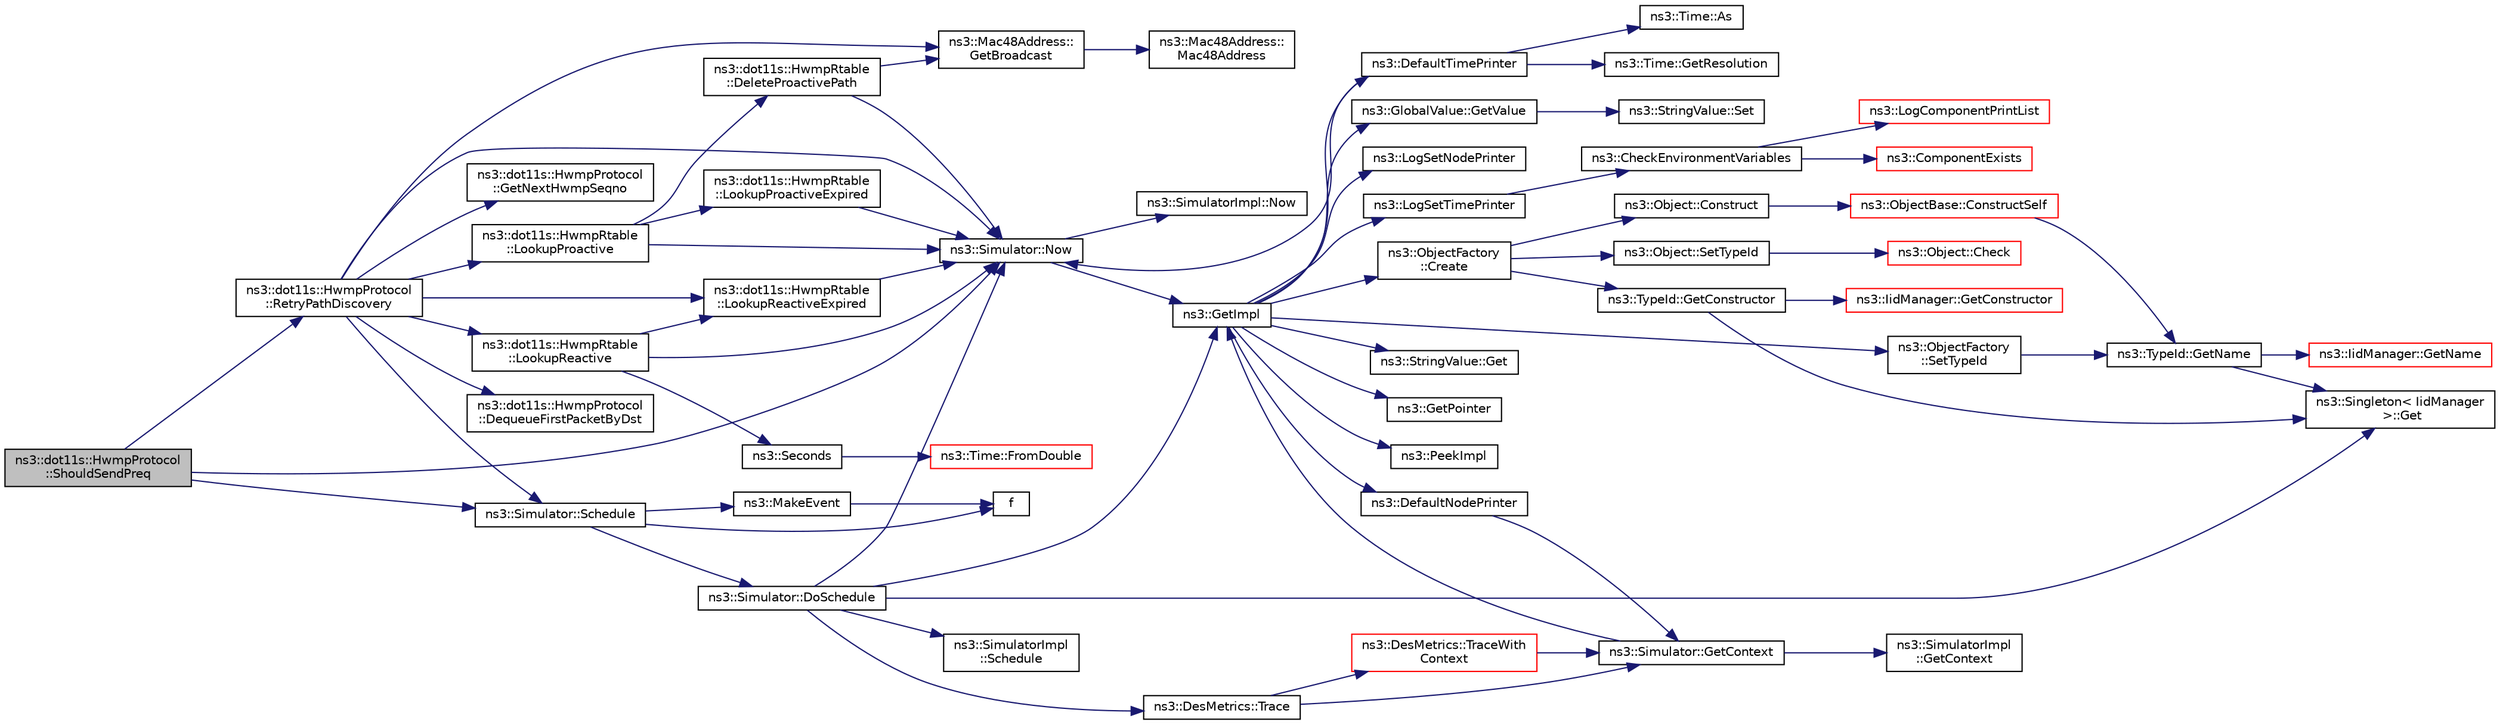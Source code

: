 digraph "ns3::dot11s::HwmpProtocol::ShouldSendPreq"
{
 // LATEX_PDF_SIZE
  edge [fontname="Helvetica",fontsize="10",labelfontname="Helvetica",labelfontsize="10"];
  node [fontname="Helvetica",fontsize="10",shape=record];
  rankdir="LR";
  Node1 [label="ns3::dot11s::HwmpProtocol\l::ShouldSendPreq",height=0.2,width=0.4,color="black", fillcolor="grey75", style="filled", fontcolor="black",tooltip="checks when the last path discovery procedure was started for a given destination."];
  Node1 -> Node2 [color="midnightblue",fontsize="10",style="solid",fontname="Helvetica"];
  Node2 [label="ns3::Simulator::Now",height=0.2,width=0.4,color="black", fillcolor="white", style="filled",URL="$classns3_1_1_simulator.html#ac3178fa975b419f7875e7105be122800",tooltip="Return the current simulation virtual time."];
  Node2 -> Node3 [color="midnightblue",fontsize="10",style="solid",fontname="Helvetica"];
  Node3 [label="ns3::GetImpl",height=0.2,width=0.4,color="black", fillcolor="white", style="filled",URL="$group__simulator.html#ga42eb4eddad41528d4d99794a3dae3fd0",tooltip="Get the SimulatorImpl singleton."];
  Node3 -> Node4 [color="midnightblue",fontsize="10",style="solid",fontname="Helvetica"];
  Node4 [label="ns3::ObjectFactory\l::Create",height=0.2,width=0.4,color="black", fillcolor="white", style="filled",URL="$classns3_1_1_object_factory.html#a52eda277f4aaab54266134ba48102ad7",tooltip="Create an Object instance of the configured TypeId."];
  Node4 -> Node5 [color="midnightblue",fontsize="10",style="solid",fontname="Helvetica"];
  Node5 [label="ns3::Object::Construct",height=0.2,width=0.4,color="black", fillcolor="white", style="filled",URL="$classns3_1_1_object.html#a636e8411dc5228771f45c9b805d348fa",tooltip="Initialize all member variables registered as Attributes of this TypeId."];
  Node5 -> Node6 [color="midnightblue",fontsize="10",style="solid",fontname="Helvetica"];
  Node6 [label="ns3::ObjectBase::ConstructSelf",height=0.2,width=0.4,color="red", fillcolor="white", style="filled",URL="$classns3_1_1_object_base.html#a5cda18dec6d0744cb652a3ed60056958",tooltip="Complete construction of ObjectBase; invoked by derived classes."];
  Node6 -> Node13 [color="midnightblue",fontsize="10",style="solid",fontname="Helvetica"];
  Node13 [label="ns3::TypeId::GetName",height=0.2,width=0.4,color="black", fillcolor="white", style="filled",URL="$classns3_1_1_type_id.html#abc4965475a579c2afdc668d7a7d58374",tooltip="Get the name."];
  Node13 -> Node10 [color="midnightblue",fontsize="10",style="solid",fontname="Helvetica"];
  Node10 [label="ns3::Singleton\< IidManager\l \>::Get",height=0.2,width=0.4,color="black", fillcolor="white", style="filled",URL="$classns3_1_1_singleton.html#a80a2cd3c25a27ea72add7a9f7a141ffa",tooltip="Get a pointer to the singleton instance."];
  Node13 -> Node14 [color="midnightblue",fontsize="10",style="solid",fontname="Helvetica"];
  Node14 [label="ns3::IidManager::GetName",height=0.2,width=0.4,color="red", fillcolor="white", style="filled",URL="$classns3_1_1_iid_manager.html#a6658aaa8120efd885e98addb76a6f1d4",tooltip="Get the name of a type id."];
  Node4 -> Node29 [color="midnightblue",fontsize="10",style="solid",fontname="Helvetica"];
  Node29 [label="ns3::TypeId::GetConstructor",height=0.2,width=0.4,color="black", fillcolor="white", style="filled",URL="$classns3_1_1_type_id.html#a66b2628edf921fc88945ec8a8f3a1683",tooltip="Get the constructor callback."];
  Node29 -> Node10 [color="midnightblue",fontsize="10",style="solid",fontname="Helvetica"];
  Node29 -> Node30 [color="midnightblue",fontsize="10",style="solid",fontname="Helvetica"];
  Node30 [label="ns3::IidManager::GetConstructor",height=0.2,width=0.4,color="red", fillcolor="white", style="filled",URL="$classns3_1_1_iid_manager.html#a5222ca2d43248c46812b39b993eb2e08",tooltip="Get the constructor Callback of a type id."];
  Node4 -> Node31 [color="midnightblue",fontsize="10",style="solid",fontname="Helvetica"];
  Node31 [label="ns3::Object::SetTypeId",height=0.2,width=0.4,color="black", fillcolor="white", style="filled",URL="$classns3_1_1_object.html#a19b1ebd8ec8fe404845e665880a6c5ad",tooltip="Set the TypeId of this Object."];
  Node31 -> Node32 [color="midnightblue",fontsize="10",style="solid",fontname="Helvetica"];
  Node32 [label="ns3::Object::Check",height=0.2,width=0.4,color="red", fillcolor="white", style="filled",URL="$classns3_1_1_object.html#a95070404e096887e1f126eae20c37f70",tooltip="Verify that this Object is still live, by checking it's reference count."];
  Node3 -> Node34 [color="midnightblue",fontsize="10",style="solid",fontname="Helvetica"];
  Node34 [label="ns3::DefaultNodePrinter",height=0.2,width=0.4,color="black", fillcolor="white", style="filled",URL="$group__logging.html#gac4c06cbbed12229d85991ced145f6be2",tooltip="Default node id printer implementation."];
  Node34 -> Node35 [color="midnightblue",fontsize="10",style="solid",fontname="Helvetica"];
  Node35 [label="ns3::Simulator::GetContext",height=0.2,width=0.4,color="black", fillcolor="white", style="filled",URL="$classns3_1_1_simulator.html#a8514b74ee2c42916b351b33c4a963bb0",tooltip="Get the current simulation context."];
  Node35 -> Node36 [color="midnightblue",fontsize="10",style="solid",fontname="Helvetica"];
  Node36 [label="ns3::SimulatorImpl\l::GetContext",height=0.2,width=0.4,color="black", fillcolor="white", style="filled",URL="$classns3_1_1_simulator_impl.html#a8b66270c97766c0adb997e2535648557",tooltip="Get the current simulation context."];
  Node35 -> Node3 [color="midnightblue",fontsize="10",style="solid",fontname="Helvetica"];
  Node3 -> Node37 [color="midnightblue",fontsize="10",style="solid",fontname="Helvetica"];
  Node37 [label="ns3::DefaultTimePrinter",height=0.2,width=0.4,color="black", fillcolor="white", style="filled",URL="$namespacens3.html#ae01c3c7786b644dfb8a0bb8f1201b269",tooltip="Default Time printer."];
  Node37 -> Node38 [color="midnightblue",fontsize="10",style="solid",fontname="Helvetica"];
  Node38 [label="ns3::Time::As",height=0.2,width=0.4,color="black", fillcolor="white", style="filled",URL="$classns3_1_1_time.html#ad5198e31c2512226ca0e58b31fad7fd0",tooltip="Attach a unit to a Time, to facilitate output in a specific unit."];
  Node37 -> Node39 [color="midnightblue",fontsize="10",style="solid",fontname="Helvetica"];
  Node39 [label="ns3::Time::GetResolution",height=0.2,width=0.4,color="black", fillcolor="white", style="filled",URL="$classns3_1_1_time.html#a1444f0f08b5e19f031157609e32fcf98",tooltip=" "];
  Node37 -> Node2 [color="midnightblue",fontsize="10",style="solid",fontname="Helvetica"];
  Node3 -> Node40 [color="midnightblue",fontsize="10",style="solid",fontname="Helvetica"];
  Node40 [label="ns3::StringValue::Get",height=0.2,width=0.4,color="black", fillcolor="white", style="filled",URL="$classns3_1_1_string_value.html#a6f208c2778fe1c7882e5cb429b8326ae",tooltip=" "];
  Node3 -> Node41 [color="midnightblue",fontsize="10",style="solid",fontname="Helvetica"];
  Node41 [label="ns3::GetPointer",height=0.2,width=0.4,color="black", fillcolor="white", style="filled",URL="$namespacens3.html#ab4e173cdfd43d17c1a40d5348510a670",tooltip=" "];
  Node3 -> Node42 [color="midnightblue",fontsize="10",style="solid",fontname="Helvetica"];
  Node42 [label="ns3::GlobalValue::GetValue",height=0.2,width=0.4,color="black", fillcolor="white", style="filled",URL="$classns3_1_1_global_value.html#a48a99242193fb69609a17332733e8600",tooltip="Get the value."];
  Node42 -> Node43 [color="midnightblue",fontsize="10",style="solid",fontname="Helvetica"];
  Node43 [label="ns3::StringValue::Set",height=0.2,width=0.4,color="black", fillcolor="white", style="filled",URL="$classns3_1_1_string_value.html#a17693012c6f2c52875e0d631fbf40155",tooltip="Set the value."];
  Node3 -> Node44 [color="midnightblue",fontsize="10",style="solid",fontname="Helvetica"];
  Node44 [label="ns3::LogSetNodePrinter",height=0.2,width=0.4,color="black", fillcolor="white", style="filled",URL="$namespacens3.html#aebac73305345f2e2803fdeb102a7705e",tooltip="Set the LogNodePrinter function to be used to prepend log messages with the node id."];
  Node3 -> Node45 [color="midnightblue",fontsize="10",style="solid",fontname="Helvetica"];
  Node45 [label="ns3::LogSetTimePrinter",height=0.2,width=0.4,color="black", fillcolor="white", style="filled",URL="$namespacens3.html#a46cd76678f7da29799d1b41994e12ec1",tooltip="Set the TimePrinter function to be used to prepend log messages with the simulation time."];
  Node45 -> Node46 [color="midnightblue",fontsize="10",style="solid",fontname="Helvetica"];
  Node46 [label="ns3::CheckEnvironmentVariables",height=0.2,width=0.4,color="black", fillcolor="white", style="filled",URL="$group__logging.html#gacdc0bdeb2d8a90089d4fb09c4b8569ff",tooltip="Parse the NS_LOG environment variable."];
  Node46 -> Node47 [color="midnightblue",fontsize="10",style="solid",fontname="Helvetica"];
  Node47 [label="ns3::ComponentExists",height=0.2,width=0.4,color="red", fillcolor="white", style="filled",URL="$group__logging.html#gaadcc698770aae684c54dbd1ef4e4b37a",tooltip="Check if a log component exists."];
  Node46 -> Node49 [color="midnightblue",fontsize="10",style="solid",fontname="Helvetica"];
  Node49 [label="ns3::LogComponentPrintList",height=0.2,width=0.4,color="red", fillcolor="white", style="filled",URL="$namespacens3.html#a5252703c3f8260fd6dc609f1b276e57c",tooltip="Print the list of logging messages available."];
  Node3 -> Node50 [color="midnightblue",fontsize="10",style="solid",fontname="Helvetica"];
  Node50 [label="ns3::PeekImpl",height=0.2,width=0.4,color="black", fillcolor="white", style="filled",URL="$group__simulator.html#ga233c5c38de117e4e4a5a9cd168694792",tooltip="Get the static SimulatorImpl instance."];
  Node3 -> Node51 [color="midnightblue",fontsize="10",style="solid",fontname="Helvetica"];
  Node51 [label="ns3::ObjectFactory\l::SetTypeId",height=0.2,width=0.4,color="black", fillcolor="white", style="filled",URL="$classns3_1_1_object_factory.html#a77dcd099064038a1eb7a6b8251229ec3",tooltip="Set the TypeId of the Objects to be created by this factory."];
  Node51 -> Node13 [color="midnightblue",fontsize="10",style="solid",fontname="Helvetica"];
  Node2 -> Node52 [color="midnightblue",fontsize="10",style="solid",fontname="Helvetica"];
  Node52 [label="ns3::SimulatorImpl::Now",height=0.2,width=0.4,color="black", fillcolor="white", style="filled",URL="$classns3_1_1_simulator_impl.html#aa516c50060846adc6fd316e83ef0797c",tooltip="Return the current simulation virtual time."];
  Node1 -> Node53 [color="midnightblue",fontsize="10",style="solid",fontname="Helvetica"];
  Node53 [label="ns3::dot11s::HwmpProtocol\l::RetryPathDiscovery",height=0.2,width=0.4,color="black", fillcolor="white", style="filled",URL="$classns3_1_1dot11s_1_1_hwmp_protocol.html#ab2d4bf81d76e1ad3767a1a01dd3c3523",tooltip="Generates PREQ retry when retry timeout has expired and route is still unresolved."];
  Node53 -> Node54 [color="midnightblue",fontsize="10",style="solid",fontname="Helvetica"];
  Node54 [label="ns3::dot11s::HwmpProtocol\l::DequeueFirstPacketByDst",height=0.2,width=0.4,color="black", fillcolor="white", style="filled",URL="$classns3_1_1dot11s_1_1_hwmp_protocol.html#a90618325ad9eb49c63093da0a9b313d9",tooltip=" "];
  Node53 -> Node55 [color="midnightblue",fontsize="10",style="solid",fontname="Helvetica"];
  Node55 [label="ns3::Mac48Address::\lGetBroadcast",height=0.2,width=0.4,color="black", fillcolor="white", style="filled",URL="$classns3_1_1_mac48_address.html#a55156e302c6bf950c0b558365adbde84",tooltip=" "];
  Node55 -> Node56 [color="midnightblue",fontsize="10",style="solid",fontname="Helvetica"];
  Node56 [label="ns3::Mac48Address::\lMac48Address",height=0.2,width=0.4,color="black", fillcolor="white", style="filled",URL="$classns3_1_1_mac48_address.html#a17882c09fc6317d5bcf4efdb62a37d07",tooltip=" "];
  Node53 -> Node57 [color="midnightblue",fontsize="10",style="solid",fontname="Helvetica"];
  Node57 [label="ns3::dot11s::HwmpProtocol\l::GetNextHwmpSeqno",height=0.2,width=0.4,color="black", fillcolor="white", style="filled",URL="$classns3_1_1dot11s_1_1_hwmp_protocol.html#a1b627657878666de9b9c913d82c35853",tooltip="Get next HWMP sequence no function."];
  Node53 -> Node58 [color="midnightblue",fontsize="10",style="solid",fontname="Helvetica"];
  Node58 [label="ns3::dot11s::HwmpRtable\l::LookupProactive",height=0.2,width=0.4,color="black", fillcolor="white", style="filled",URL="$classns3_1_1dot11s_1_1_hwmp_rtable.html#ad4bed27ab37ab1bc606802b763225a23",tooltip="Find proactive path to tree root. Note that calling this method has side effect of deleting expired p..."];
  Node58 -> Node59 [color="midnightblue",fontsize="10",style="solid",fontname="Helvetica"];
  Node59 [label="ns3::dot11s::HwmpRtable\l::DeleteProactivePath",height=0.2,width=0.4,color="black", fillcolor="white", style="filled",URL="$classns3_1_1dot11s_1_1_hwmp_rtable.html#a8a43d05a01309adc7bc4b0a438aaa76b",tooltip=" "];
  Node59 -> Node55 [color="midnightblue",fontsize="10",style="solid",fontname="Helvetica"];
  Node59 -> Node2 [color="midnightblue",fontsize="10",style="solid",fontname="Helvetica"];
  Node58 -> Node60 [color="midnightblue",fontsize="10",style="solid",fontname="Helvetica"];
  Node60 [label="ns3::dot11s::HwmpRtable\l::LookupProactiveExpired",height=0.2,width=0.4,color="black", fillcolor="white", style="filled",URL="$classns3_1_1dot11s_1_1_hwmp_rtable.html#a8e40d22f24cb03d9d06f36484f29b805",tooltip="Return all proactive paths, including expired."];
  Node60 -> Node2 [color="midnightblue",fontsize="10",style="solid",fontname="Helvetica"];
  Node58 -> Node2 [color="midnightblue",fontsize="10",style="solid",fontname="Helvetica"];
  Node53 -> Node61 [color="midnightblue",fontsize="10",style="solid",fontname="Helvetica"];
  Node61 [label="ns3::dot11s::HwmpRtable\l::LookupReactive",height=0.2,width=0.4,color="black", fillcolor="white", style="filled",URL="$classns3_1_1dot11s_1_1_hwmp_rtable.html#a41a44ed94c1ed4d798f3278ba8db0f1f",tooltip="Lookup path to destination."];
  Node61 -> Node62 [color="midnightblue",fontsize="10",style="solid",fontname="Helvetica"];
  Node62 [label="ns3::dot11s::HwmpRtable\l::LookupReactiveExpired",height=0.2,width=0.4,color="black", fillcolor="white", style="filled",URL="$classns3_1_1dot11s_1_1_hwmp_rtable.html#a4c316ed97fff97b53cdb67c86eb3a0af",tooltip="Return all reactive paths, including expired."];
  Node62 -> Node2 [color="midnightblue",fontsize="10",style="solid",fontname="Helvetica"];
  Node61 -> Node2 [color="midnightblue",fontsize="10",style="solid",fontname="Helvetica"];
  Node61 -> Node63 [color="midnightblue",fontsize="10",style="solid",fontname="Helvetica"];
  Node63 [label="ns3::Seconds",height=0.2,width=0.4,color="black", fillcolor="white", style="filled",URL="$group__timecivil.html#ga33c34b816f8ff6628e33d5c8e9713b9e",tooltip="Construct a Time in the indicated unit."];
  Node63 -> Node64 [color="midnightblue",fontsize="10",style="solid",fontname="Helvetica"];
  Node64 [label="ns3::Time::FromDouble",height=0.2,width=0.4,color="red", fillcolor="white", style="filled",URL="$classns3_1_1_time.html#a60e845f4a74e62495b86356afe604cb4",tooltip="Create a Time equal to value in unit unit."];
  Node53 -> Node62 [color="midnightblue",fontsize="10",style="solid",fontname="Helvetica"];
  Node53 -> Node2 [color="midnightblue",fontsize="10",style="solid",fontname="Helvetica"];
  Node53 -> Node69 [color="midnightblue",fontsize="10",style="solid",fontname="Helvetica"];
  Node69 [label="ns3::Simulator::Schedule",height=0.2,width=0.4,color="black", fillcolor="white", style="filled",URL="$classns3_1_1_simulator.html#a3da7d28335c8ac0e3e86781f766df241",tooltip="Schedule an event to expire after delay."];
  Node69 -> Node70 [color="midnightblue",fontsize="10",style="solid",fontname="Helvetica"];
  Node70 [label="ns3::Simulator::DoSchedule",height=0.2,width=0.4,color="black", fillcolor="white", style="filled",URL="$classns3_1_1_simulator.html#a47af23973938819bdc89cb2807e09ed5",tooltip="Implementation of the various Schedule methods."];
  Node70 -> Node10 [color="midnightblue",fontsize="10",style="solid",fontname="Helvetica"];
  Node70 -> Node3 [color="midnightblue",fontsize="10",style="solid",fontname="Helvetica"];
  Node70 -> Node2 [color="midnightblue",fontsize="10",style="solid",fontname="Helvetica"];
  Node70 -> Node71 [color="midnightblue",fontsize="10",style="solid",fontname="Helvetica"];
  Node71 [label="ns3::SimulatorImpl\l::Schedule",height=0.2,width=0.4,color="black", fillcolor="white", style="filled",URL="$classns3_1_1_simulator_impl.html#a24eac97ca7dc0e64162e3596064cfb5c",tooltip="Schedule a future event execution (in the same context)."];
  Node70 -> Node72 [color="midnightblue",fontsize="10",style="solid",fontname="Helvetica"];
  Node72 [label="ns3::DesMetrics::Trace",height=0.2,width=0.4,color="black", fillcolor="white", style="filled",URL="$classns3_1_1_des_metrics.html#ab7c6c097412d0398affbc9f8d2643160",tooltip="Trace an event to self at the time it is scheduled."];
  Node72 -> Node35 [color="midnightblue",fontsize="10",style="solid",fontname="Helvetica"];
  Node72 -> Node73 [color="midnightblue",fontsize="10",style="solid",fontname="Helvetica"];
  Node73 [label="ns3::DesMetrics::TraceWith\lContext",height=0.2,width=0.4,color="red", fillcolor="white", style="filled",URL="$classns3_1_1_des_metrics.html#abc404d9eee92f4e8fd67f5d200490ed6",tooltip="Trace an event (with context) at the time it is scheduled."];
  Node73 -> Node35 [color="midnightblue",fontsize="10",style="solid",fontname="Helvetica"];
  Node69 -> Node79 [color="midnightblue",fontsize="10",style="solid",fontname="Helvetica"];
  Node79 [label="f",height=0.2,width=0.4,color="black", fillcolor="white", style="filled",URL="$80211b_8c.html#ae7ffc1a8f84fa47a0812b2f2b9627132",tooltip=" "];
  Node69 -> Node80 [color="midnightblue",fontsize="10",style="solid",fontname="Helvetica"];
  Node80 [label="ns3::MakeEvent",height=0.2,width=0.4,color="black", fillcolor="white", style="filled",URL="$group__makeeventfnptr.html#ga289a28a2497c18a9bd299e5e2014094b",tooltip="Make an EventImpl from a function pointer taking varying numbers of arguments."];
  Node80 -> Node79 [color="midnightblue",fontsize="10",style="solid",fontname="Helvetica"];
  Node1 -> Node69 [color="midnightblue",fontsize="10",style="solid",fontname="Helvetica"];
}
